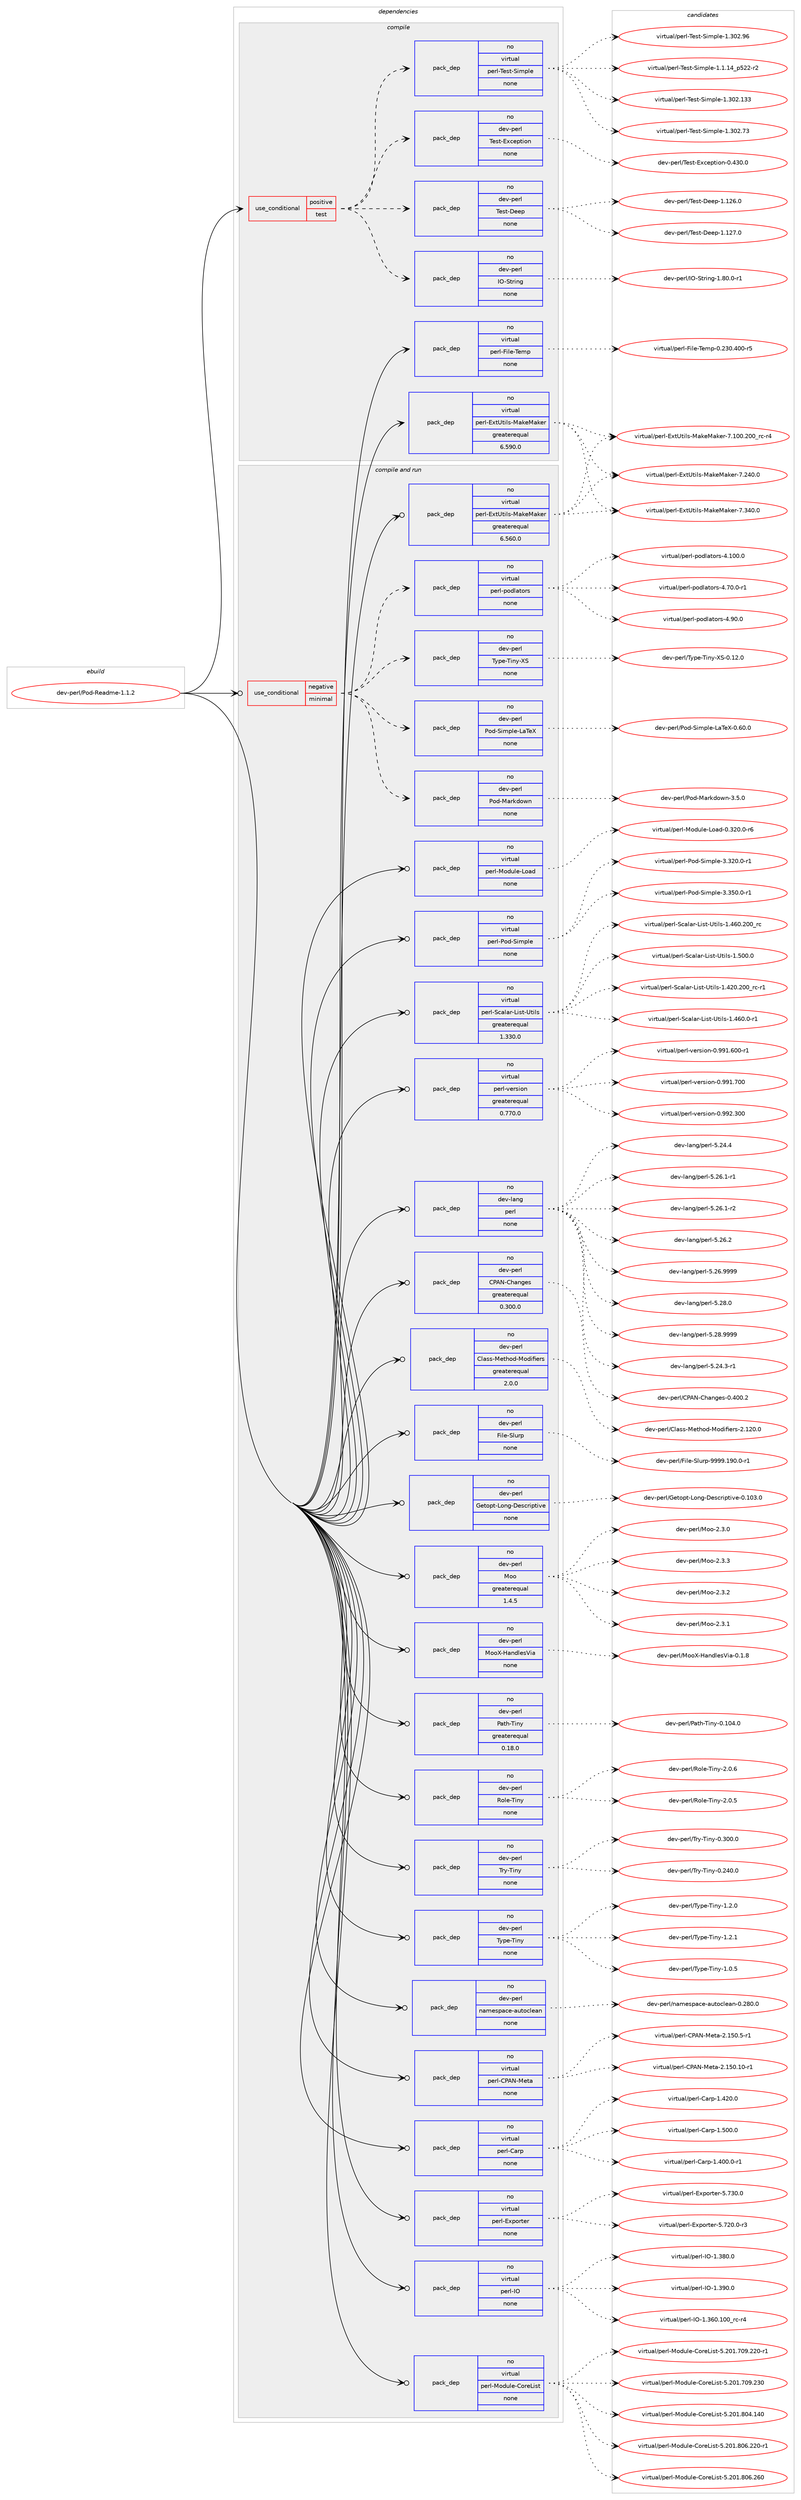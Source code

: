 digraph prolog {

# *************
# Graph options
# *************

newrank=true;
concentrate=true;
compound=true;
graph [rankdir=LR,fontname=Helvetica,fontsize=10,ranksep=1.5];#, ranksep=2.5, nodesep=0.2];
edge  [arrowhead=vee];
node  [fontname=Helvetica,fontsize=10];

# **********
# The ebuild
# **********

subgraph cluster_leftcol {
color=gray;
rank=same;
label=<<i>ebuild</i>>;
id [label="dev-perl/Pod-Readme-1.1.2", color=red, width=4, href="../dev-perl/Pod-Readme-1.1.2.svg"];
}

# ****************
# The dependencies
# ****************

subgraph cluster_midcol {
color=gray;
label=<<i>dependencies</i>>;
subgraph cluster_compile {
fillcolor="#eeeeee";
style=filled;
label=<<i>compile</i>>;
subgraph cond368745 {
dependency1387896 [label=<<TABLE BORDER="0" CELLBORDER="1" CELLSPACING="0" CELLPADDING="4"><TR><TD ROWSPAN="3" CELLPADDING="10">use_conditional</TD></TR><TR><TD>positive</TD></TR><TR><TD>test</TD></TR></TABLE>>, shape=none, color=red];
subgraph pack996087 {
dependency1387897 [label=<<TABLE BORDER="0" CELLBORDER="1" CELLSPACING="0" CELLPADDING="4" WIDTH="220"><TR><TD ROWSPAN="6" CELLPADDING="30">pack_dep</TD></TR><TR><TD WIDTH="110">no</TD></TR><TR><TD>dev-perl</TD></TR><TR><TD>IO-String</TD></TR><TR><TD>none</TD></TR><TR><TD></TD></TR></TABLE>>, shape=none, color=blue];
}
dependency1387896:e -> dependency1387897:w [weight=20,style="dashed",arrowhead="vee"];
subgraph pack996088 {
dependency1387898 [label=<<TABLE BORDER="0" CELLBORDER="1" CELLSPACING="0" CELLPADDING="4" WIDTH="220"><TR><TD ROWSPAN="6" CELLPADDING="30">pack_dep</TD></TR><TR><TD WIDTH="110">no</TD></TR><TR><TD>dev-perl</TD></TR><TR><TD>Test-Deep</TD></TR><TR><TD>none</TD></TR><TR><TD></TD></TR></TABLE>>, shape=none, color=blue];
}
dependency1387896:e -> dependency1387898:w [weight=20,style="dashed",arrowhead="vee"];
subgraph pack996089 {
dependency1387899 [label=<<TABLE BORDER="0" CELLBORDER="1" CELLSPACING="0" CELLPADDING="4" WIDTH="220"><TR><TD ROWSPAN="6" CELLPADDING="30">pack_dep</TD></TR><TR><TD WIDTH="110">no</TD></TR><TR><TD>dev-perl</TD></TR><TR><TD>Test-Exception</TD></TR><TR><TD>none</TD></TR><TR><TD></TD></TR></TABLE>>, shape=none, color=blue];
}
dependency1387896:e -> dependency1387899:w [weight=20,style="dashed",arrowhead="vee"];
subgraph pack996090 {
dependency1387900 [label=<<TABLE BORDER="0" CELLBORDER="1" CELLSPACING="0" CELLPADDING="4" WIDTH="220"><TR><TD ROWSPAN="6" CELLPADDING="30">pack_dep</TD></TR><TR><TD WIDTH="110">no</TD></TR><TR><TD>virtual</TD></TR><TR><TD>perl-Test-Simple</TD></TR><TR><TD>none</TD></TR><TR><TD></TD></TR></TABLE>>, shape=none, color=blue];
}
dependency1387896:e -> dependency1387900:w [weight=20,style="dashed",arrowhead="vee"];
}
id:e -> dependency1387896:w [weight=20,style="solid",arrowhead="vee"];
subgraph pack996091 {
dependency1387901 [label=<<TABLE BORDER="0" CELLBORDER="1" CELLSPACING="0" CELLPADDING="4" WIDTH="220"><TR><TD ROWSPAN="6" CELLPADDING="30">pack_dep</TD></TR><TR><TD WIDTH="110">no</TD></TR><TR><TD>virtual</TD></TR><TR><TD>perl-ExtUtils-MakeMaker</TD></TR><TR><TD>greaterequal</TD></TR><TR><TD>6.590.0</TD></TR></TABLE>>, shape=none, color=blue];
}
id:e -> dependency1387901:w [weight=20,style="solid",arrowhead="vee"];
subgraph pack996092 {
dependency1387902 [label=<<TABLE BORDER="0" CELLBORDER="1" CELLSPACING="0" CELLPADDING="4" WIDTH="220"><TR><TD ROWSPAN="6" CELLPADDING="30">pack_dep</TD></TR><TR><TD WIDTH="110">no</TD></TR><TR><TD>virtual</TD></TR><TR><TD>perl-File-Temp</TD></TR><TR><TD>none</TD></TR><TR><TD></TD></TR></TABLE>>, shape=none, color=blue];
}
id:e -> dependency1387902:w [weight=20,style="solid",arrowhead="vee"];
}
subgraph cluster_compileandrun {
fillcolor="#eeeeee";
style=filled;
label=<<i>compile and run</i>>;
subgraph cond368746 {
dependency1387903 [label=<<TABLE BORDER="0" CELLBORDER="1" CELLSPACING="0" CELLPADDING="4"><TR><TD ROWSPAN="3" CELLPADDING="10">use_conditional</TD></TR><TR><TD>negative</TD></TR><TR><TD>minimal</TD></TR></TABLE>>, shape=none, color=red];
subgraph pack996093 {
dependency1387904 [label=<<TABLE BORDER="0" CELLBORDER="1" CELLSPACING="0" CELLPADDING="4" WIDTH="220"><TR><TD ROWSPAN="6" CELLPADDING="30">pack_dep</TD></TR><TR><TD WIDTH="110">no</TD></TR><TR><TD>dev-perl</TD></TR><TR><TD>Pod-Markdown</TD></TR><TR><TD>none</TD></TR><TR><TD></TD></TR></TABLE>>, shape=none, color=blue];
}
dependency1387903:e -> dependency1387904:w [weight=20,style="dashed",arrowhead="vee"];
subgraph pack996094 {
dependency1387905 [label=<<TABLE BORDER="0" CELLBORDER="1" CELLSPACING="0" CELLPADDING="4" WIDTH="220"><TR><TD ROWSPAN="6" CELLPADDING="30">pack_dep</TD></TR><TR><TD WIDTH="110">no</TD></TR><TR><TD>dev-perl</TD></TR><TR><TD>Pod-Simple-LaTeX</TD></TR><TR><TD>none</TD></TR><TR><TD></TD></TR></TABLE>>, shape=none, color=blue];
}
dependency1387903:e -> dependency1387905:w [weight=20,style="dashed",arrowhead="vee"];
subgraph pack996095 {
dependency1387906 [label=<<TABLE BORDER="0" CELLBORDER="1" CELLSPACING="0" CELLPADDING="4" WIDTH="220"><TR><TD ROWSPAN="6" CELLPADDING="30">pack_dep</TD></TR><TR><TD WIDTH="110">no</TD></TR><TR><TD>dev-perl</TD></TR><TR><TD>Type-Tiny-XS</TD></TR><TR><TD>none</TD></TR><TR><TD></TD></TR></TABLE>>, shape=none, color=blue];
}
dependency1387903:e -> dependency1387906:w [weight=20,style="dashed",arrowhead="vee"];
subgraph pack996096 {
dependency1387907 [label=<<TABLE BORDER="0" CELLBORDER="1" CELLSPACING="0" CELLPADDING="4" WIDTH="220"><TR><TD ROWSPAN="6" CELLPADDING="30">pack_dep</TD></TR><TR><TD WIDTH="110">no</TD></TR><TR><TD>virtual</TD></TR><TR><TD>perl-podlators</TD></TR><TR><TD>none</TD></TR><TR><TD></TD></TR></TABLE>>, shape=none, color=blue];
}
dependency1387903:e -> dependency1387907:w [weight=20,style="dashed",arrowhead="vee"];
}
id:e -> dependency1387903:w [weight=20,style="solid",arrowhead="odotvee"];
subgraph pack996097 {
dependency1387908 [label=<<TABLE BORDER="0" CELLBORDER="1" CELLSPACING="0" CELLPADDING="4" WIDTH="220"><TR><TD ROWSPAN="6" CELLPADDING="30">pack_dep</TD></TR><TR><TD WIDTH="110">no</TD></TR><TR><TD>dev-lang</TD></TR><TR><TD>perl</TD></TR><TR><TD>none</TD></TR><TR><TD></TD></TR></TABLE>>, shape=none, color=blue];
}
id:e -> dependency1387908:w [weight=20,style="solid",arrowhead="odotvee"];
subgraph pack996098 {
dependency1387909 [label=<<TABLE BORDER="0" CELLBORDER="1" CELLSPACING="0" CELLPADDING="4" WIDTH="220"><TR><TD ROWSPAN="6" CELLPADDING="30">pack_dep</TD></TR><TR><TD WIDTH="110">no</TD></TR><TR><TD>dev-perl</TD></TR><TR><TD>CPAN-Changes</TD></TR><TR><TD>greaterequal</TD></TR><TR><TD>0.300.0</TD></TR></TABLE>>, shape=none, color=blue];
}
id:e -> dependency1387909:w [weight=20,style="solid",arrowhead="odotvee"];
subgraph pack996099 {
dependency1387910 [label=<<TABLE BORDER="0" CELLBORDER="1" CELLSPACING="0" CELLPADDING="4" WIDTH="220"><TR><TD ROWSPAN="6" CELLPADDING="30">pack_dep</TD></TR><TR><TD WIDTH="110">no</TD></TR><TR><TD>dev-perl</TD></TR><TR><TD>Class-Method-Modifiers</TD></TR><TR><TD>greaterequal</TD></TR><TR><TD>2.0.0</TD></TR></TABLE>>, shape=none, color=blue];
}
id:e -> dependency1387910:w [weight=20,style="solid",arrowhead="odotvee"];
subgraph pack996100 {
dependency1387911 [label=<<TABLE BORDER="0" CELLBORDER="1" CELLSPACING="0" CELLPADDING="4" WIDTH="220"><TR><TD ROWSPAN="6" CELLPADDING="30">pack_dep</TD></TR><TR><TD WIDTH="110">no</TD></TR><TR><TD>dev-perl</TD></TR><TR><TD>File-Slurp</TD></TR><TR><TD>none</TD></TR><TR><TD></TD></TR></TABLE>>, shape=none, color=blue];
}
id:e -> dependency1387911:w [weight=20,style="solid",arrowhead="odotvee"];
subgraph pack996101 {
dependency1387912 [label=<<TABLE BORDER="0" CELLBORDER="1" CELLSPACING="0" CELLPADDING="4" WIDTH="220"><TR><TD ROWSPAN="6" CELLPADDING="30">pack_dep</TD></TR><TR><TD WIDTH="110">no</TD></TR><TR><TD>dev-perl</TD></TR><TR><TD>Getopt-Long-Descriptive</TD></TR><TR><TD>none</TD></TR><TR><TD></TD></TR></TABLE>>, shape=none, color=blue];
}
id:e -> dependency1387912:w [weight=20,style="solid",arrowhead="odotvee"];
subgraph pack996102 {
dependency1387913 [label=<<TABLE BORDER="0" CELLBORDER="1" CELLSPACING="0" CELLPADDING="4" WIDTH="220"><TR><TD ROWSPAN="6" CELLPADDING="30">pack_dep</TD></TR><TR><TD WIDTH="110">no</TD></TR><TR><TD>dev-perl</TD></TR><TR><TD>Moo</TD></TR><TR><TD>greaterequal</TD></TR><TR><TD>1.4.5</TD></TR></TABLE>>, shape=none, color=blue];
}
id:e -> dependency1387913:w [weight=20,style="solid",arrowhead="odotvee"];
subgraph pack996103 {
dependency1387914 [label=<<TABLE BORDER="0" CELLBORDER="1" CELLSPACING="0" CELLPADDING="4" WIDTH="220"><TR><TD ROWSPAN="6" CELLPADDING="30">pack_dep</TD></TR><TR><TD WIDTH="110">no</TD></TR><TR><TD>dev-perl</TD></TR><TR><TD>MooX-HandlesVia</TD></TR><TR><TD>none</TD></TR><TR><TD></TD></TR></TABLE>>, shape=none, color=blue];
}
id:e -> dependency1387914:w [weight=20,style="solid",arrowhead="odotvee"];
subgraph pack996104 {
dependency1387915 [label=<<TABLE BORDER="0" CELLBORDER="1" CELLSPACING="0" CELLPADDING="4" WIDTH="220"><TR><TD ROWSPAN="6" CELLPADDING="30">pack_dep</TD></TR><TR><TD WIDTH="110">no</TD></TR><TR><TD>dev-perl</TD></TR><TR><TD>Path-Tiny</TD></TR><TR><TD>greaterequal</TD></TR><TR><TD>0.18.0</TD></TR></TABLE>>, shape=none, color=blue];
}
id:e -> dependency1387915:w [weight=20,style="solid",arrowhead="odotvee"];
subgraph pack996105 {
dependency1387916 [label=<<TABLE BORDER="0" CELLBORDER="1" CELLSPACING="0" CELLPADDING="4" WIDTH="220"><TR><TD ROWSPAN="6" CELLPADDING="30">pack_dep</TD></TR><TR><TD WIDTH="110">no</TD></TR><TR><TD>dev-perl</TD></TR><TR><TD>Role-Tiny</TD></TR><TR><TD>none</TD></TR><TR><TD></TD></TR></TABLE>>, shape=none, color=blue];
}
id:e -> dependency1387916:w [weight=20,style="solid",arrowhead="odotvee"];
subgraph pack996106 {
dependency1387917 [label=<<TABLE BORDER="0" CELLBORDER="1" CELLSPACING="0" CELLPADDING="4" WIDTH="220"><TR><TD ROWSPAN="6" CELLPADDING="30">pack_dep</TD></TR><TR><TD WIDTH="110">no</TD></TR><TR><TD>dev-perl</TD></TR><TR><TD>Try-Tiny</TD></TR><TR><TD>none</TD></TR><TR><TD></TD></TR></TABLE>>, shape=none, color=blue];
}
id:e -> dependency1387917:w [weight=20,style="solid",arrowhead="odotvee"];
subgraph pack996107 {
dependency1387918 [label=<<TABLE BORDER="0" CELLBORDER="1" CELLSPACING="0" CELLPADDING="4" WIDTH="220"><TR><TD ROWSPAN="6" CELLPADDING="30">pack_dep</TD></TR><TR><TD WIDTH="110">no</TD></TR><TR><TD>dev-perl</TD></TR><TR><TD>Type-Tiny</TD></TR><TR><TD>none</TD></TR><TR><TD></TD></TR></TABLE>>, shape=none, color=blue];
}
id:e -> dependency1387918:w [weight=20,style="solid",arrowhead="odotvee"];
subgraph pack996108 {
dependency1387919 [label=<<TABLE BORDER="0" CELLBORDER="1" CELLSPACING="0" CELLPADDING="4" WIDTH="220"><TR><TD ROWSPAN="6" CELLPADDING="30">pack_dep</TD></TR><TR><TD WIDTH="110">no</TD></TR><TR><TD>dev-perl</TD></TR><TR><TD>namespace-autoclean</TD></TR><TR><TD>none</TD></TR><TR><TD></TD></TR></TABLE>>, shape=none, color=blue];
}
id:e -> dependency1387919:w [weight=20,style="solid",arrowhead="odotvee"];
subgraph pack996109 {
dependency1387920 [label=<<TABLE BORDER="0" CELLBORDER="1" CELLSPACING="0" CELLPADDING="4" WIDTH="220"><TR><TD ROWSPAN="6" CELLPADDING="30">pack_dep</TD></TR><TR><TD WIDTH="110">no</TD></TR><TR><TD>virtual</TD></TR><TR><TD>perl-CPAN-Meta</TD></TR><TR><TD>none</TD></TR><TR><TD></TD></TR></TABLE>>, shape=none, color=blue];
}
id:e -> dependency1387920:w [weight=20,style="solid",arrowhead="odotvee"];
subgraph pack996110 {
dependency1387921 [label=<<TABLE BORDER="0" CELLBORDER="1" CELLSPACING="0" CELLPADDING="4" WIDTH="220"><TR><TD ROWSPAN="6" CELLPADDING="30">pack_dep</TD></TR><TR><TD WIDTH="110">no</TD></TR><TR><TD>virtual</TD></TR><TR><TD>perl-Carp</TD></TR><TR><TD>none</TD></TR><TR><TD></TD></TR></TABLE>>, shape=none, color=blue];
}
id:e -> dependency1387921:w [weight=20,style="solid",arrowhead="odotvee"];
subgraph pack996111 {
dependency1387922 [label=<<TABLE BORDER="0" CELLBORDER="1" CELLSPACING="0" CELLPADDING="4" WIDTH="220"><TR><TD ROWSPAN="6" CELLPADDING="30">pack_dep</TD></TR><TR><TD WIDTH="110">no</TD></TR><TR><TD>virtual</TD></TR><TR><TD>perl-Exporter</TD></TR><TR><TD>none</TD></TR><TR><TD></TD></TR></TABLE>>, shape=none, color=blue];
}
id:e -> dependency1387922:w [weight=20,style="solid",arrowhead="odotvee"];
subgraph pack996112 {
dependency1387923 [label=<<TABLE BORDER="0" CELLBORDER="1" CELLSPACING="0" CELLPADDING="4" WIDTH="220"><TR><TD ROWSPAN="6" CELLPADDING="30">pack_dep</TD></TR><TR><TD WIDTH="110">no</TD></TR><TR><TD>virtual</TD></TR><TR><TD>perl-ExtUtils-MakeMaker</TD></TR><TR><TD>greaterequal</TD></TR><TR><TD>6.560.0</TD></TR></TABLE>>, shape=none, color=blue];
}
id:e -> dependency1387923:w [weight=20,style="solid",arrowhead="odotvee"];
subgraph pack996113 {
dependency1387924 [label=<<TABLE BORDER="0" CELLBORDER="1" CELLSPACING="0" CELLPADDING="4" WIDTH="220"><TR><TD ROWSPAN="6" CELLPADDING="30">pack_dep</TD></TR><TR><TD WIDTH="110">no</TD></TR><TR><TD>virtual</TD></TR><TR><TD>perl-IO</TD></TR><TR><TD>none</TD></TR><TR><TD></TD></TR></TABLE>>, shape=none, color=blue];
}
id:e -> dependency1387924:w [weight=20,style="solid",arrowhead="odotvee"];
subgraph pack996114 {
dependency1387925 [label=<<TABLE BORDER="0" CELLBORDER="1" CELLSPACING="0" CELLPADDING="4" WIDTH="220"><TR><TD ROWSPAN="6" CELLPADDING="30">pack_dep</TD></TR><TR><TD WIDTH="110">no</TD></TR><TR><TD>virtual</TD></TR><TR><TD>perl-Module-CoreList</TD></TR><TR><TD>none</TD></TR><TR><TD></TD></TR></TABLE>>, shape=none, color=blue];
}
id:e -> dependency1387925:w [weight=20,style="solid",arrowhead="odotvee"];
subgraph pack996115 {
dependency1387926 [label=<<TABLE BORDER="0" CELLBORDER="1" CELLSPACING="0" CELLPADDING="4" WIDTH="220"><TR><TD ROWSPAN="6" CELLPADDING="30">pack_dep</TD></TR><TR><TD WIDTH="110">no</TD></TR><TR><TD>virtual</TD></TR><TR><TD>perl-Module-Load</TD></TR><TR><TD>none</TD></TR><TR><TD></TD></TR></TABLE>>, shape=none, color=blue];
}
id:e -> dependency1387926:w [weight=20,style="solid",arrowhead="odotvee"];
subgraph pack996116 {
dependency1387927 [label=<<TABLE BORDER="0" CELLBORDER="1" CELLSPACING="0" CELLPADDING="4" WIDTH="220"><TR><TD ROWSPAN="6" CELLPADDING="30">pack_dep</TD></TR><TR><TD WIDTH="110">no</TD></TR><TR><TD>virtual</TD></TR><TR><TD>perl-Pod-Simple</TD></TR><TR><TD>none</TD></TR><TR><TD></TD></TR></TABLE>>, shape=none, color=blue];
}
id:e -> dependency1387927:w [weight=20,style="solid",arrowhead="odotvee"];
subgraph pack996117 {
dependency1387928 [label=<<TABLE BORDER="0" CELLBORDER="1" CELLSPACING="0" CELLPADDING="4" WIDTH="220"><TR><TD ROWSPAN="6" CELLPADDING="30">pack_dep</TD></TR><TR><TD WIDTH="110">no</TD></TR><TR><TD>virtual</TD></TR><TR><TD>perl-Scalar-List-Utils</TD></TR><TR><TD>greaterequal</TD></TR><TR><TD>1.330.0</TD></TR></TABLE>>, shape=none, color=blue];
}
id:e -> dependency1387928:w [weight=20,style="solid",arrowhead="odotvee"];
subgraph pack996118 {
dependency1387929 [label=<<TABLE BORDER="0" CELLBORDER="1" CELLSPACING="0" CELLPADDING="4" WIDTH="220"><TR><TD ROWSPAN="6" CELLPADDING="30">pack_dep</TD></TR><TR><TD WIDTH="110">no</TD></TR><TR><TD>virtual</TD></TR><TR><TD>perl-version</TD></TR><TR><TD>greaterequal</TD></TR><TR><TD>0.770.0</TD></TR></TABLE>>, shape=none, color=blue];
}
id:e -> dependency1387929:w [weight=20,style="solid",arrowhead="odotvee"];
}
subgraph cluster_run {
fillcolor="#eeeeee";
style=filled;
label=<<i>run</i>>;
}
}

# **************
# The candidates
# **************

subgraph cluster_choices {
rank=same;
color=gray;
label=<<i>candidates</i>>;

subgraph choice996087 {
color=black;
nodesep=1;
choice100101118451121011141084773794583116114105110103454946564846484511449 [label="dev-perl/IO-String-1.80.0-r1", color=red, width=4,href="../dev-perl/IO-String-1.80.0-r1.svg"];
dependency1387897:e -> choice100101118451121011141084773794583116114105110103454946564846484511449:w [style=dotted,weight="100"];
}
subgraph choice996088 {
color=black;
nodesep=1;
choice10010111845112101114108478410111511645681011011124549464950544648 [label="dev-perl/Test-Deep-1.126.0", color=red, width=4,href="../dev-perl/Test-Deep-1.126.0.svg"];
choice10010111845112101114108478410111511645681011011124549464950554648 [label="dev-perl/Test-Deep-1.127.0", color=red, width=4,href="../dev-perl/Test-Deep-1.127.0.svg"];
dependency1387898:e -> choice10010111845112101114108478410111511645681011011124549464950544648:w [style=dotted,weight="100"];
dependency1387898:e -> choice10010111845112101114108478410111511645681011011124549464950554648:w [style=dotted,weight="100"];
}
subgraph choice996089 {
color=black;
nodesep=1;
choice1001011184511210111410847841011151164569120991011121161051111104548465251484648 [label="dev-perl/Test-Exception-0.430.0", color=red, width=4,href="../dev-perl/Test-Exception-0.430.0.svg"];
dependency1387899:e -> choice1001011184511210111410847841011151164569120991011121161051111104548465251484648:w [style=dotted,weight="100"];
}
subgraph choice996090 {
color=black;
nodesep=1;
choice11810511411611797108471121011141084584101115116458310510911210810145494649464952951125350504511450 [label="virtual/perl-Test-Simple-1.1.14_p522-r2", color=red, width=4,href="../virtual/perl-Test-Simple-1.1.14_p522-r2.svg"];
choice11810511411611797108471121011141084584101115116458310510911210810145494651485046495151 [label="virtual/perl-Test-Simple-1.302.133", color=red, width=4,href="../virtual/perl-Test-Simple-1.302.133.svg"];
choice118105114116117971084711210111410845841011151164583105109112108101454946514850465551 [label="virtual/perl-Test-Simple-1.302.73", color=red, width=4,href="../virtual/perl-Test-Simple-1.302.73.svg"];
choice118105114116117971084711210111410845841011151164583105109112108101454946514850465754 [label="virtual/perl-Test-Simple-1.302.96", color=red, width=4,href="../virtual/perl-Test-Simple-1.302.96.svg"];
dependency1387900:e -> choice11810511411611797108471121011141084584101115116458310510911210810145494649464952951125350504511450:w [style=dotted,weight="100"];
dependency1387900:e -> choice11810511411611797108471121011141084584101115116458310510911210810145494651485046495151:w [style=dotted,weight="100"];
dependency1387900:e -> choice118105114116117971084711210111410845841011151164583105109112108101454946514850465551:w [style=dotted,weight="100"];
dependency1387900:e -> choice118105114116117971084711210111410845841011151164583105109112108101454946514850465754:w [style=dotted,weight="100"];
}
subgraph choice996091 {
color=black;
nodesep=1;
choice118105114116117971084711210111410845691201168511610510811545779710710177971071011144555464948484650484895114994511452 [label="virtual/perl-ExtUtils-MakeMaker-7.100.200_rc-r4", color=red, width=4,href="../virtual/perl-ExtUtils-MakeMaker-7.100.200_rc-r4.svg"];
choice118105114116117971084711210111410845691201168511610510811545779710710177971071011144555465052484648 [label="virtual/perl-ExtUtils-MakeMaker-7.240.0", color=red, width=4,href="../virtual/perl-ExtUtils-MakeMaker-7.240.0.svg"];
choice118105114116117971084711210111410845691201168511610510811545779710710177971071011144555465152484648 [label="virtual/perl-ExtUtils-MakeMaker-7.340.0", color=red, width=4,href="../virtual/perl-ExtUtils-MakeMaker-7.340.0.svg"];
dependency1387901:e -> choice118105114116117971084711210111410845691201168511610510811545779710710177971071011144555464948484650484895114994511452:w [style=dotted,weight="100"];
dependency1387901:e -> choice118105114116117971084711210111410845691201168511610510811545779710710177971071011144555465052484648:w [style=dotted,weight="100"];
dependency1387901:e -> choice118105114116117971084711210111410845691201168511610510811545779710710177971071011144555465152484648:w [style=dotted,weight="100"];
}
subgraph choice996092 {
color=black;
nodesep=1;
choice118105114116117971084711210111410845701051081014584101109112454846505148465248484511453 [label="virtual/perl-File-Temp-0.230.400-r5", color=red, width=4,href="../virtual/perl-File-Temp-0.230.400-r5.svg"];
dependency1387902:e -> choice118105114116117971084711210111410845701051081014584101109112454846505148465248484511453:w [style=dotted,weight="100"];
}
subgraph choice996093 {
color=black;
nodesep=1;
choice100101118451121011141084780111100457797114107100111119110455146534648 [label="dev-perl/Pod-Markdown-3.5.0", color=red, width=4,href="../dev-perl/Pod-Markdown-3.5.0.svg"];
dependency1387904:e -> choice100101118451121011141084780111100457797114107100111119110455146534648:w [style=dotted,weight="100"];
}
subgraph choice996094 {
color=black;
nodesep=1;
choice1001011184511210111410847801111004583105109112108101457697841018845484654484648 [label="dev-perl/Pod-Simple-LaTeX-0.60.0", color=red, width=4,href="../dev-perl/Pod-Simple-LaTeX-0.60.0.svg"];
dependency1387905:e -> choice1001011184511210111410847801111004583105109112108101457697841018845484654484648:w [style=dotted,weight="100"];
}
subgraph choice996095 {
color=black;
nodesep=1;
choice100101118451121011141084784121112101458410511012145888345484649504648 [label="dev-perl/Type-Tiny-XS-0.12.0", color=red, width=4,href="../dev-perl/Type-Tiny-XS-0.12.0.svg"];
dependency1387906:e -> choice100101118451121011141084784121112101458410511012145888345484649504648:w [style=dotted,weight="100"];
}
subgraph choice996096 {
color=black;
nodesep=1;
choice118105114116117971084711210111410845112111100108971161111141154552464948484648 [label="virtual/perl-podlators-4.100.0", color=red, width=4,href="../virtual/perl-podlators-4.100.0.svg"];
choice11810511411611797108471121011141084511211110010897116111114115455246554846484511449 [label="virtual/perl-podlators-4.70.0-r1", color=red, width=4,href="../virtual/perl-podlators-4.70.0-r1.svg"];
choice1181051141161179710847112101114108451121111001089711611111411545524657484648 [label="virtual/perl-podlators-4.90.0", color=red, width=4,href="../virtual/perl-podlators-4.90.0.svg"];
dependency1387907:e -> choice118105114116117971084711210111410845112111100108971161111141154552464948484648:w [style=dotted,weight="100"];
dependency1387907:e -> choice11810511411611797108471121011141084511211110010897116111114115455246554846484511449:w [style=dotted,weight="100"];
dependency1387907:e -> choice1181051141161179710847112101114108451121111001089711611111411545524657484648:w [style=dotted,weight="100"];
}
subgraph choice996097 {
color=black;
nodesep=1;
choice100101118451089711010347112101114108455346505246514511449 [label="dev-lang/perl-5.24.3-r1", color=red, width=4,href="../dev-lang/perl-5.24.3-r1.svg"];
choice10010111845108971101034711210111410845534650524652 [label="dev-lang/perl-5.24.4", color=red, width=4,href="../dev-lang/perl-5.24.4.svg"];
choice100101118451089711010347112101114108455346505446494511449 [label="dev-lang/perl-5.26.1-r1", color=red, width=4,href="../dev-lang/perl-5.26.1-r1.svg"];
choice100101118451089711010347112101114108455346505446494511450 [label="dev-lang/perl-5.26.1-r2", color=red, width=4,href="../dev-lang/perl-5.26.1-r2.svg"];
choice10010111845108971101034711210111410845534650544650 [label="dev-lang/perl-5.26.2", color=red, width=4,href="../dev-lang/perl-5.26.2.svg"];
choice10010111845108971101034711210111410845534650544657575757 [label="dev-lang/perl-5.26.9999", color=red, width=4,href="../dev-lang/perl-5.26.9999.svg"];
choice10010111845108971101034711210111410845534650564648 [label="dev-lang/perl-5.28.0", color=red, width=4,href="../dev-lang/perl-5.28.0.svg"];
choice10010111845108971101034711210111410845534650564657575757 [label="dev-lang/perl-5.28.9999", color=red, width=4,href="../dev-lang/perl-5.28.9999.svg"];
dependency1387908:e -> choice100101118451089711010347112101114108455346505246514511449:w [style=dotted,weight="100"];
dependency1387908:e -> choice10010111845108971101034711210111410845534650524652:w [style=dotted,weight="100"];
dependency1387908:e -> choice100101118451089711010347112101114108455346505446494511449:w [style=dotted,weight="100"];
dependency1387908:e -> choice100101118451089711010347112101114108455346505446494511450:w [style=dotted,weight="100"];
dependency1387908:e -> choice10010111845108971101034711210111410845534650544650:w [style=dotted,weight="100"];
dependency1387908:e -> choice10010111845108971101034711210111410845534650544657575757:w [style=dotted,weight="100"];
dependency1387908:e -> choice10010111845108971101034711210111410845534650564648:w [style=dotted,weight="100"];
dependency1387908:e -> choice10010111845108971101034711210111410845534650564657575757:w [style=dotted,weight="100"];
}
subgraph choice996098 {
color=black;
nodesep=1;
choice1001011184511210111410847678065784567104971101031011154548465248484650 [label="dev-perl/CPAN-Changes-0.400.2", color=red, width=4,href="../dev-perl/CPAN-Changes-0.400.2.svg"];
dependency1387909:e -> choice1001011184511210111410847678065784567104971101031011154548465248484650:w [style=dotted,weight="100"];
}
subgraph choice996099 {
color=black;
nodesep=1;
choice10010111845112101114108476710897115115457710111610411110045771111001051021051011141154550464950484648 [label="dev-perl/Class-Method-Modifiers-2.120.0", color=red, width=4,href="../dev-perl/Class-Method-Modifiers-2.120.0.svg"];
dependency1387910:e -> choice10010111845112101114108476710897115115457710111610411110045771111001051021051011141154550464950484648:w [style=dotted,weight="100"];
}
subgraph choice996100 {
color=black;
nodesep=1;
choice100101118451121011141084770105108101458310811711411245575757574649574846484511449 [label="dev-perl/File-Slurp-9999.190.0-r1", color=red, width=4,href="../dev-perl/File-Slurp-9999.190.0-r1.svg"];
dependency1387911:e -> choice100101118451121011141084770105108101458310811711411245575757574649574846484511449:w [style=dotted,weight="100"];
}
subgraph choice996101 {
color=black;
nodesep=1;
choice10010111845112101114108477110111611111211645761111101034568101115991141051121161051181014548464948514648 [label="dev-perl/Getopt-Long-Descriptive-0.103.0", color=red, width=4,href="../dev-perl/Getopt-Long-Descriptive-0.103.0.svg"];
dependency1387912:e -> choice10010111845112101114108477110111611111211645761111101034568101115991141051121161051181014548464948514648:w [style=dotted,weight="100"];
}
subgraph choice996102 {
color=black;
nodesep=1;
choice100101118451121011141084777111111455046514648 [label="dev-perl/Moo-2.3.0", color=red, width=4,href="../dev-perl/Moo-2.3.0.svg"];
choice100101118451121011141084777111111455046514649 [label="dev-perl/Moo-2.3.1", color=red, width=4,href="../dev-perl/Moo-2.3.1.svg"];
choice100101118451121011141084777111111455046514650 [label="dev-perl/Moo-2.3.2", color=red, width=4,href="../dev-perl/Moo-2.3.2.svg"];
choice100101118451121011141084777111111455046514651 [label="dev-perl/Moo-2.3.3", color=red, width=4,href="../dev-perl/Moo-2.3.3.svg"];
dependency1387913:e -> choice100101118451121011141084777111111455046514648:w [style=dotted,weight="100"];
dependency1387913:e -> choice100101118451121011141084777111111455046514649:w [style=dotted,weight="100"];
dependency1387913:e -> choice100101118451121011141084777111111455046514650:w [style=dotted,weight="100"];
dependency1387913:e -> choice100101118451121011141084777111111455046514651:w [style=dotted,weight="100"];
}
subgraph choice996103 {
color=black;
nodesep=1;
choice100101118451121011141084777111111884572971101001081011158610597454846494656 [label="dev-perl/MooX-HandlesVia-0.1.8", color=red, width=4,href="../dev-perl/MooX-HandlesVia-0.1.8.svg"];
dependency1387914:e -> choice100101118451121011141084777111111884572971101001081011158610597454846494656:w [style=dotted,weight="100"];
}
subgraph choice996104 {
color=black;
nodesep=1;
choice1001011184511210111410847809711610445841051101214548464948524648 [label="dev-perl/Path-Tiny-0.104.0", color=red, width=4,href="../dev-perl/Path-Tiny-0.104.0.svg"];
dependency1387915:e -> choice1001011184511210111410847809711610445841051101214548464948524648:w [style=dotted,weight="100"];
}
subgraph choice996105 {
color=black;
nodesep=1;
choice1001011184511210111410847821111081014584105110121455046484653 [label="dev-perl/Role-Tiny-2.0.5", color=red, width=4,href="../dev-perl/Role-Tiny-2.0.5.svg"];
choice1001011184511210111410847821111081014584105110121455046484654 [label="dev-perl/Role-Tiny-2.0.6", color=red, width=4,href="../dev-perl/Role-Tiny-2.0.6.svg"];
dependency1387916:e -> choice1001011184511210111410847821111081014584105110121455046484653:w [style=dotted,weight="100"];
dependency1387916:e -> choice1001011184511210111410847821111081014584105110121455046484654:w [style=dotted,weight="100"];
}
subgraph choice996106 {
color=black;
nodesep=1;
choice10010111845112101114108478411412145841051101214548465052484648 [label="dev-perl/Try-Tiny-0.240.0", color=red, width=4,href="../dev-perl/Try-Tiny-0.240.0.svg"];
choice10010111845112101114108478411412145841051101214548465148484648 [label="dev-perl/Try-Tiny-0.300.0", color=red, width=4,href="../dev-perl/Try-Tiny-0.300.0.svg"];
dependency1387917:e -> choice10010111845112101114108478411412145841051101214548465052484648:w [style=dotted,weight="100"];
dependency1387917:e -> choice10010111845112101114108478411412145841051101214548465148484648:w [style=dotted,weight="100"];
}
subgraph choice996107 {
color=black;
nodesep=1;
choice1001011184511210111410847841211121014584105110121454946484653 [label="dev-perl/Type-Tiny-1.0.5", color=red, width=4,href="../dev-perl/Type-Tiny-1.0.5.svg"];
choice1001011184511210111410847841211121014584105110121454946504648 [label="dev-perl/Type-Tiny-1.2.0", color=red, width=4,href="../dev-perl/Type-Tiny-1.2.0.svg"];
choice1001011184511210111410847841211121014584105110121454946504649 [label="dev-perl/Type-Tiny-1.2.1", color=red, width=4,href="../dev-perl/Type-Tiny-1.2.1.svg"];
dependency1387918:e -> choice1001011184511210111410847841211121014584105110121454946484653:w [style=dotted,weight="100"];
dependency1387918:e -> choice1001011184511210111410847841211121014584105110121454946504648:w [style=dotted,weight="100"];
dependency1387918:e -> choice1001011184511210111410847841211121014584105110121454946504649:w [style=dotted,weight="100"];
}
subgraph choice996108 {
color=black;
nodesep=1;
choice1001011184511210111410847110971091011151129799101459711711611199108101971104548465056484648 [label="dev-perl/namespace-autoclean-0.280.0", color=red, width=4,href="../dev-perl/namespace-autoclean-0.280.0.svg"];
dependency1387919:e -> choice1001011184511210111410847110971091011151129799101459711711611199108101971104548465056484648:w [style=dotted,weight="100"];
}
subgraph choice996109 {
color=black;
nodesep=1;
choice118105114116117971084711210111410845678065784577101116974550464953484649484511449 [label="virtual/perl-CPAN-Meta-2.150.10-r1", color=red, width=4,href="../virtual/perl-CPAN-Meta-2.150.10-r1.svg"];
choice1181051141161179710847112101114108456780657845771011169745504649534846534511449 [label="virtual/perl-CPAN-Meta-2.150.5-r1", color=red, width=4,href="../virtual/perl-CPAN-Meta-2.150.5-r1.svg"];
dependency1387920:e -> choice118105114116117971084711210111410845678065784577101116974550464953484649484511449:w [style=dotted,weight="100"];
dependency1387920:e -> choice1181051141161179710847112101114108456780657845771011169745504649534846534511449:w [style=dotted,weight="100"];
}
subgraph choice996110 {
color=black;
nodesep=1;
choice118105114116117971084711210111410845679711411245494652484846484511449 [label="virtual/perl-Carp-1.400.0-r1", color=red, width=4,href="../virtual/perl-Carp-1.400.0-r1.svg"];
choice11810511411611797108471121011141084567971141124549465250484648 [label="virtual/perl-Carp-1.420.0", color=red, width=4,href="../virtual/perl-Carp-1.420.0.svg"];
choice11810511411611797108471121011141084567971141124549465348484648 [label="virtual/perl-Carp-1.500.0", color=red, width=4,href="../virtual/perl-Carp-1.500.0.svg"];
dependency1387921:e -> choice118105114116117971084711210111410845679711411245494652484846484511449:w [style=dotted,weight="100"];
dependency1387921:e -> choice11810511411611797108471121011141084567971141124549465250484648:w [style=dotted,weight="100"];
dependency1387921:e -> choice11810511411611797108471121011141084567971141124549465348484648:w [style=dotted,weight="100"];
}
subgraph choice996111 {
color=black;
nodesep=1;
choice1181051141161179710847112101114108456912011211111411610111445534655504846484511451 [label="virtual/perl-Exporter-5.720.0-r3", color=red, width=4,href="../virtual/perl-Exporter-5.720.0-r3.svg"];
choice118105114116117971084711210111410845691201121111141161011144553465551484648 [label="virtual/perl-Exporter-5.730.0", color=red, width=4,href="../virtual/perl-Exporter-5.730.0.svg"];
dependency1387922:e -> choice1181051141161179710847112101114108456912011211111411610111445534655504846484511451:w [style=dotted,weight="100"];
dependency1387922:e -> choice118105114116117971084711210111410845691201121111141161011144553465551484648:w [style=dotted,weight="100"];
}
subgraph choice996112 {
color=black;
nodesep=1;
choice118105114116117971084711210111410845691201168511610510811545779710710177971071011144555464948484650484895114994511452 [label="virtual/perl-ExtUtils-MakeMaker-7.100.200_rc-r4", color=red, width=4,href="../virtual/perl-ExtUtils-MakeMaker-7.100.200_rc-r4.svg"];
choice118105114116117971084711210111410845691201168511610510811545779710710177971071011144555465052484648 [label="virtual/perl-ExtUtils-MakeMaker-7.240.0", color=red, width=4,href="../virtual/perl-ExtUtils-MakeMaker-7.240.0.svg"];
choice118105114116117971084711210111410845691201168511610510811545779710710177971071011144555465152484648 [label="virtual/perl-ExtUtils-MakeMaker-7.340.0", color=red, width=4,href="../virtual/perl-ExtUtils-MakeMaker-7.340.0.svg"];
dependency1387923:e -> choice118105114116117971084711210111410845691201168511610510811545779710710177971071011144555464948484650484895114994511452:w [style=dotted,weight="100"];
dependency1387923:e -> choice118105114116117971084711210111410845691201168511610510811545779710710177971071011144555465052484648:w [style=dotted,weight="100"];
dependency1387923:e -> choice118105114116117971084711210111410845691201168511610510811545779710710177971071011144555465152484648:w [style=dotted,weight="100"];
}
subgraph choice996113 {
color=black;
nodesep=1;
choice11810511411611797108471121011141084573794549465154484649484895114994511452 [label="virtual/perl-IO-1.360.100_rc-r4", color=red, width=4,href="../virtual/perl-IO-1.360.100_rc-r4.svg"];
choice11810511411611797108471121011141084573794549465156484648 [label="virtual/perl-IO-1.380.0", color=red, width=4,href="../virtual/perl-IO-1.380.0.svg"];
choice11810511411611797108471121011141084573794549465157484648 [label="virtual/perl-IO-1.390.0", color=red, width=4,href="../virtual/perl-IO-1.390.0.svg"];
dependency1387924:e -> choice11810511411611797108471121011141084573794549465154484649484895114994511452:w [style=dotted,weight="100"];
dependency1387924:e -> choice11810511411611797108471121011141084573794549465156484648:w [style=dotted,weight="100"];
dependency1387924:e -> choice11810511411611797108471121011141084573794549465157484648:w [style=dotted,weight="100"];
}
subgraph choice996114 {
color=black;
nodesep=1;
choice1181051141161179710847112101114108457711110011710810145671111141017610511511645534650484946554857465050484511449 [label="virtual/perl-Module-CoreList-5.201.709.220-r1", color=red, width=4,href="../virtual/perl-Module-CoreList-5.201.709.220-r1.svg"];
choice118105114116117971084711210111410845771111001171081014567111114101761051151164553465048494655485746505148 [label="virtual/perl-Module-CoreList-5.201.709.230", color=red, width=4,href="../virtual/perl-Module-CoreList-5.201.709.230.svg"];
choice118105114116117971084711210111410845771111001171081014567111114101761051151164553465048494656485246495248 [label="virtual/perl-Module-CoreList-5.201.804.140", color=red, width=4,href="../virtual/perl-Module-CoreList-5.201.804.140.svg"];
choice1181051141161179710847112101114108457711110011710810145671111141017610511511645534650484946564854465050484511449 [label="virtual/perl-Module-CoreList-5.201.806.220-r1", color=red, width=4,href="../virtual/perl-Module-CoreList-5.201.806.220-r1.svg"];
choice118105114116117971084711210111410845771111001171081014567111114101761051151164553465048494656485446505448 [label="virtual/perl-Module-CoreList-5.201.806.260", color=red, width=4,href="../virtual/perl-Module-CoreList-5.201.806.260.svg"];
dependency1387925:e -> choice1181051141161179710847112101114108457711110011710810145671111141017610511511645534650484946554857465050484511449:w [style=dotted,weight="100"];
dependency1387925:e -> choice118105114116117971084711210111410845771111001171081014567111114101761051151164553465048494655485746505148:w [style=dotted,weight="100"];
dependency1387925:e -> choice118105114116117971084711210111410845771111001171081014567111114101761051151164553465048494656485246495248:w [style=dotted,weight="100"];
dependency1387925:e -> choice1181051141161179710847112101114108457711110011710810145671111141017610511511645534650484946564854465050484511449:w [style=dotted,weight="100"];
dependency1387925:e -> choice118105114116117971084711210111410845771111001171081014567111114101761051151164553465048494656485446505448:w [style=dotted,weight="100"];
}
subgraph choice996115 {
color=black;
nodesep=1;
choice1181051141161179710847112101114108457711110011710810145761119710045484651504846484511454 [label="virtual/perl-Module-Load-0.320.0-r6", color=red, width=4,href="../virtual/perl-Module-Load-0.320.0-r6.svg"];
dependency1387926:e -> choice1181051141161179710847112101114108457711110011710810145761119710045484651504846484511454:w [style=dotted,weight="100"];
}
subgraph choice996116 {
color=black;
nodesep=1;
choice11810511411611797108471121011141084580111100458310510911210810145514651504846484511449 [label="virtual/perl-Pod-Simple-3.320.0-r1", color=red, width=4,href="../virtual/perl-Pod-Simple-3.320.0-r1.svg"];
choice11810511411611797108471121011141084580111100458310510911210810145514651534846484511449 [label="virtual/perl-Pod-Simple-3.350.0-r1", color=red, width=4,href="../virtual/perl-Pod-Simple-3.350.0-r1.svg"];
dependency1387927:e -> choice11810511411611797108471121011141084580111100458310510911210810145514651504846484511449:w [style=dotted,weight="100"];
dependency1387927:e -> choice11810511411611797108471121011141084580111100458310510911210810145514651534846484511449:w [style=dotted,weight="100"];
}
subgraph choice996117 {
color=black;
nodesep=1;
choice11810511411611797108471121011141084583999710897114457610511511645851161051081154549465250484650484895114994511449 [label="virtual/perl-Scalar-List-Utils-1.420.200_rc-r1", color=red, width=4,href="../virtual/perl-Scalar-List-Utils-1.420.200_rc-r1.svg"];
choice118105114116117971084711210111410845839997108971144576105115116458511610510811545494652544846484511449 [label="virtual/perl-Scalar-List-Utils-1.460.0-r1", color=red, width=4,href="../virtual/perl-Scalar-List-Utils-1.460.0-r1.svg"];
choice1181051141161179710847112101114108458399971089711445761051151164585116105108115454946525448465048489511499 [label="virtual/perl-Scalar-List-Utils-1.460.200_rc", color=red, width=4,href="../virtual/perl-Scalar-List-Utils-1.460.200_rc.svg"];
choice11810511411611797108471121011141084583999710897114457610511511645851161051081154549465348484648 [label="virtual/perl-Scalar-List-Utils-1.500.0", color=red, width=4,href="../virtual/perl-Scalar-List-Utils-1.500.0.svg"];
dependency1387928:e -> choice11810511411611797108471121011141084583999710897114457610511511645851161051081154549465250484650484895114994511449:w [style=dotted,weight="100"];
dependency1387928:e -> choice118105114116117971084711210111410845839997108971144576105115116458511610510811545494652544846484511449:w [style=dotted,weight="100"];
dependency1387928:e -> choice1181051141161179710847112101114108458399971089711445761051151164585116105108115454946525448465048489511499:w [style=dotted,weight="100"];
dependency1387928:e -> choice11810511411611797108471121011141084583999710897114457610511511645851161051081154549465348484648:w [style=dotted,weight="100"];
}
subgraph choice996118 {
color=black;
nodesep=1;
choice118105114116117971084711210111410845118101114115105111110454846575749465448484511449 [label="virtual/perl-version-0.991.600-r1", color=red, width=4,href="../virtual/perl-version-0.991.600-r1.svg"];
choice11810511411611797108471121011141084511810111411510511111045484657574946554848 [label="virtual/perl-version-0.991.700", color=red, width=4,href="../virtual/perl-version-0.991.700.svg"];
choice11810511411611797108471121011141084511810111411510511111045484657575046514848 [label="virtual/perl-version-0.992.300", color=red, width=4,href="../virtual/perl-version-0.992.300.svg"];
dependency1387929:e -> choice118105114116117971084711210111410845118101114115105111110454846575749465448484511449:w [style=dotted,weight="100"];
dependency1387929:e -> choice11810511411611797108471121011141084511810111411510511111045484657574946554848:w [style=dotted,weight="100"];
dependency1387929:e -> choice11810511411611797108471121011141084511810111411510511111045484657575046514848:w [style=dotted,weight="100"];
}
}

}
